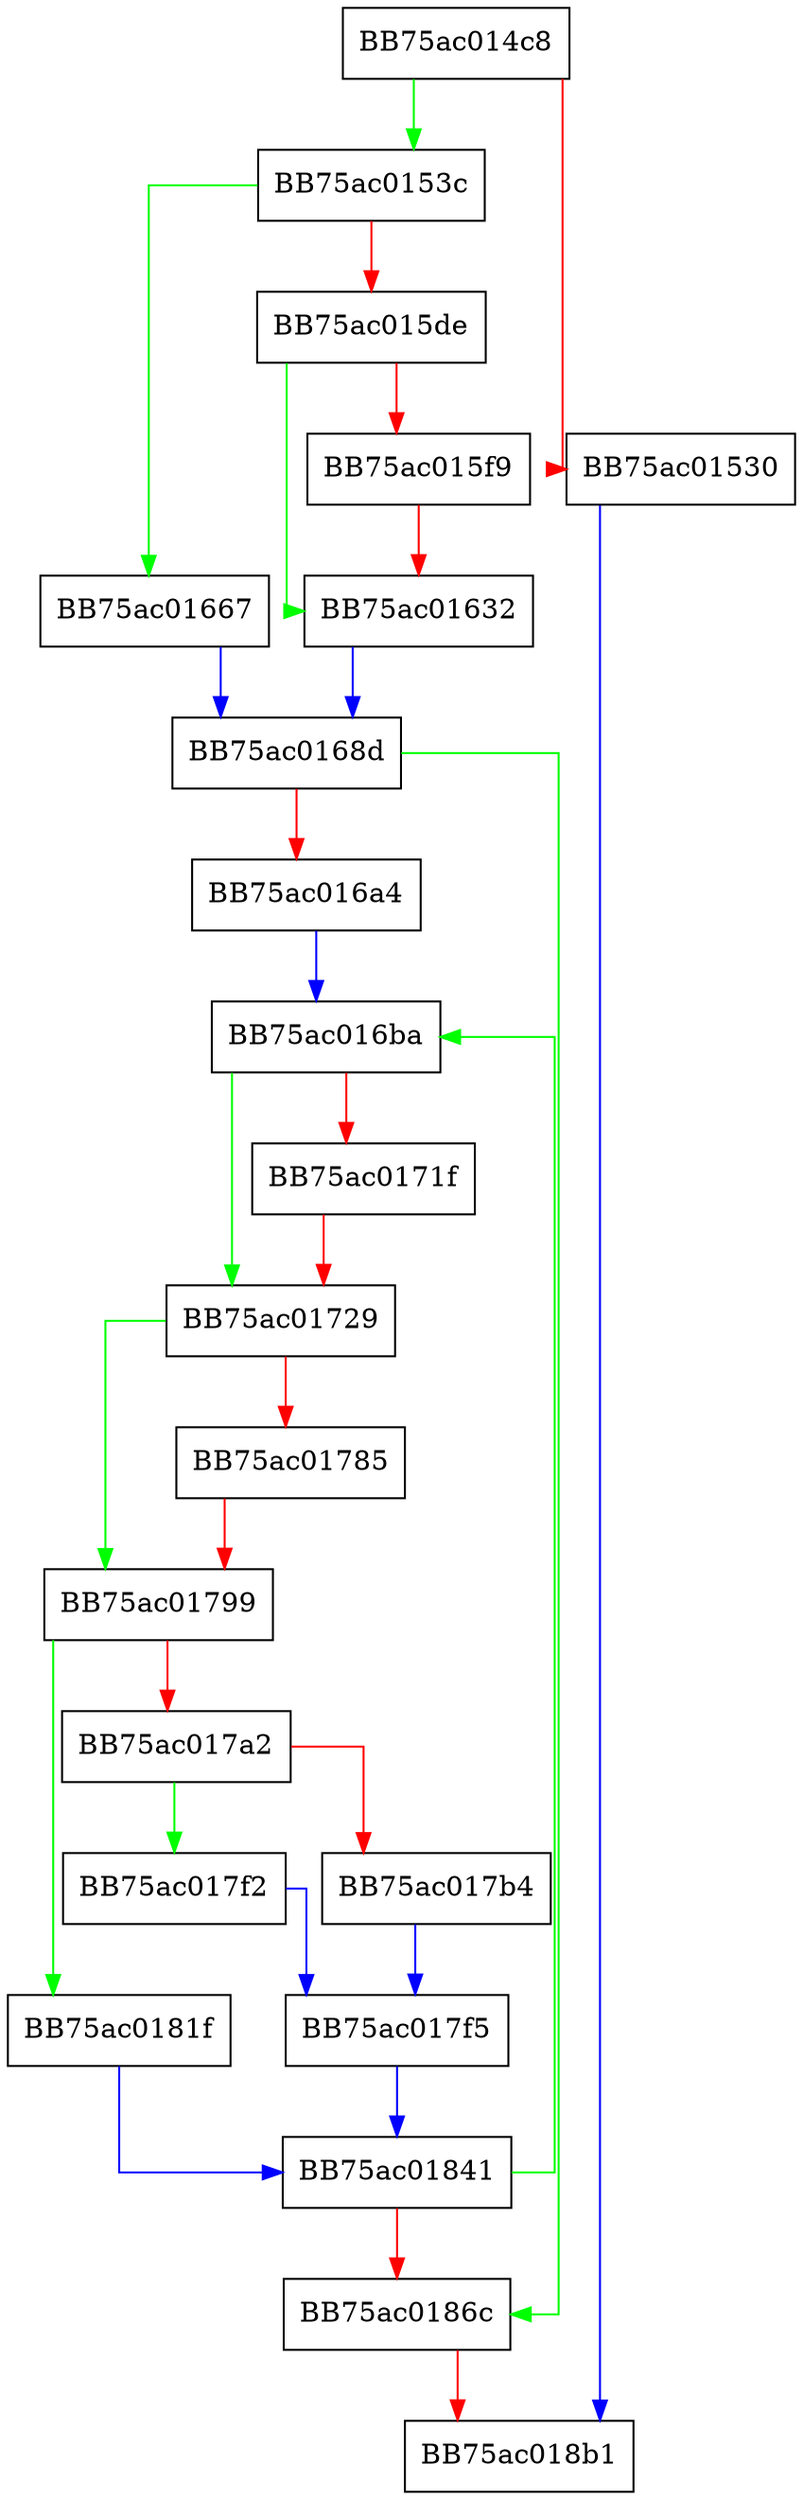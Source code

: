 digraph ZSTD_encodeSequences {
  node [shape="box"];
  graph [splines=ortho];
  BB75ac014c8 -> BB75ac0153c [color="green"];
  BB75ac014c8 -> BB75ac01530 [color="red"];
  BB75ac01530 -> BB75ac018b1 [color="blue"];
  BB75ac0153c -> BB75ac01667 [color="green"];
  BB75ac0153c -> BB75ac015de [color="red"];
  BB75ac015de -> BB75ac01632 [color="green"];
  BB75ac015de -> BB75ac015f9 [color="red"];
  BB75ac015f9 -> BB75ac01632 [color="red"];
  BB75ac01632 -> BB75ac0168d [color="blue"];
  BB75ac01667 -> BB75ac0168d [color="blue"];
  BB75ac0168d -> BB75ac0186c [color="green"];
  BB75ac0168d -> BB75ac016a4 [color="red"];
  BB75ac016a4 -> BB75ac016ba [color="blue"];
  BB75ac016ba -> BB75ac01729 [color="green"];
  BB75ac016ba -> BB75ac0171f [color="red"];
  BB75ac0171f -> BB75ac01729 [color="red"];
  BB75ac01729 -> BB75ac01799 [color="green"];
  BB75ac01729 -> BB75ac01785 [color="red"];
  BB75ac01785 -> BB75ac01799 [color="red"];
  BB75ac01799 -> BB75ac0181f [color="green"];
  BB75ac01799 -> BB75ac017a2 [color="red"];
  BB75ac017a2 -> BB75ac017f2 [color="green"];
  BB75ac017a2 -> BB75ac017b4 [color="red"];
  BB75ac017b4 -> BB75ac017f5 [color="blue"];
  BB75ac017f2 -> BB75ac017f5 [color="blue"];
  BB75ac017f5 -> BB75ac01841 [color="blue"];
  BB75ac0181f -> BB75ac01841 [color="blue"];
  BB75ac01841 -> BB75ac016ba [color="green"];
  BB75ac01841 -> BB75ac0186c [color="red"];
  BB75ac0186c -> BB75ac018b1 [color="red"];
}